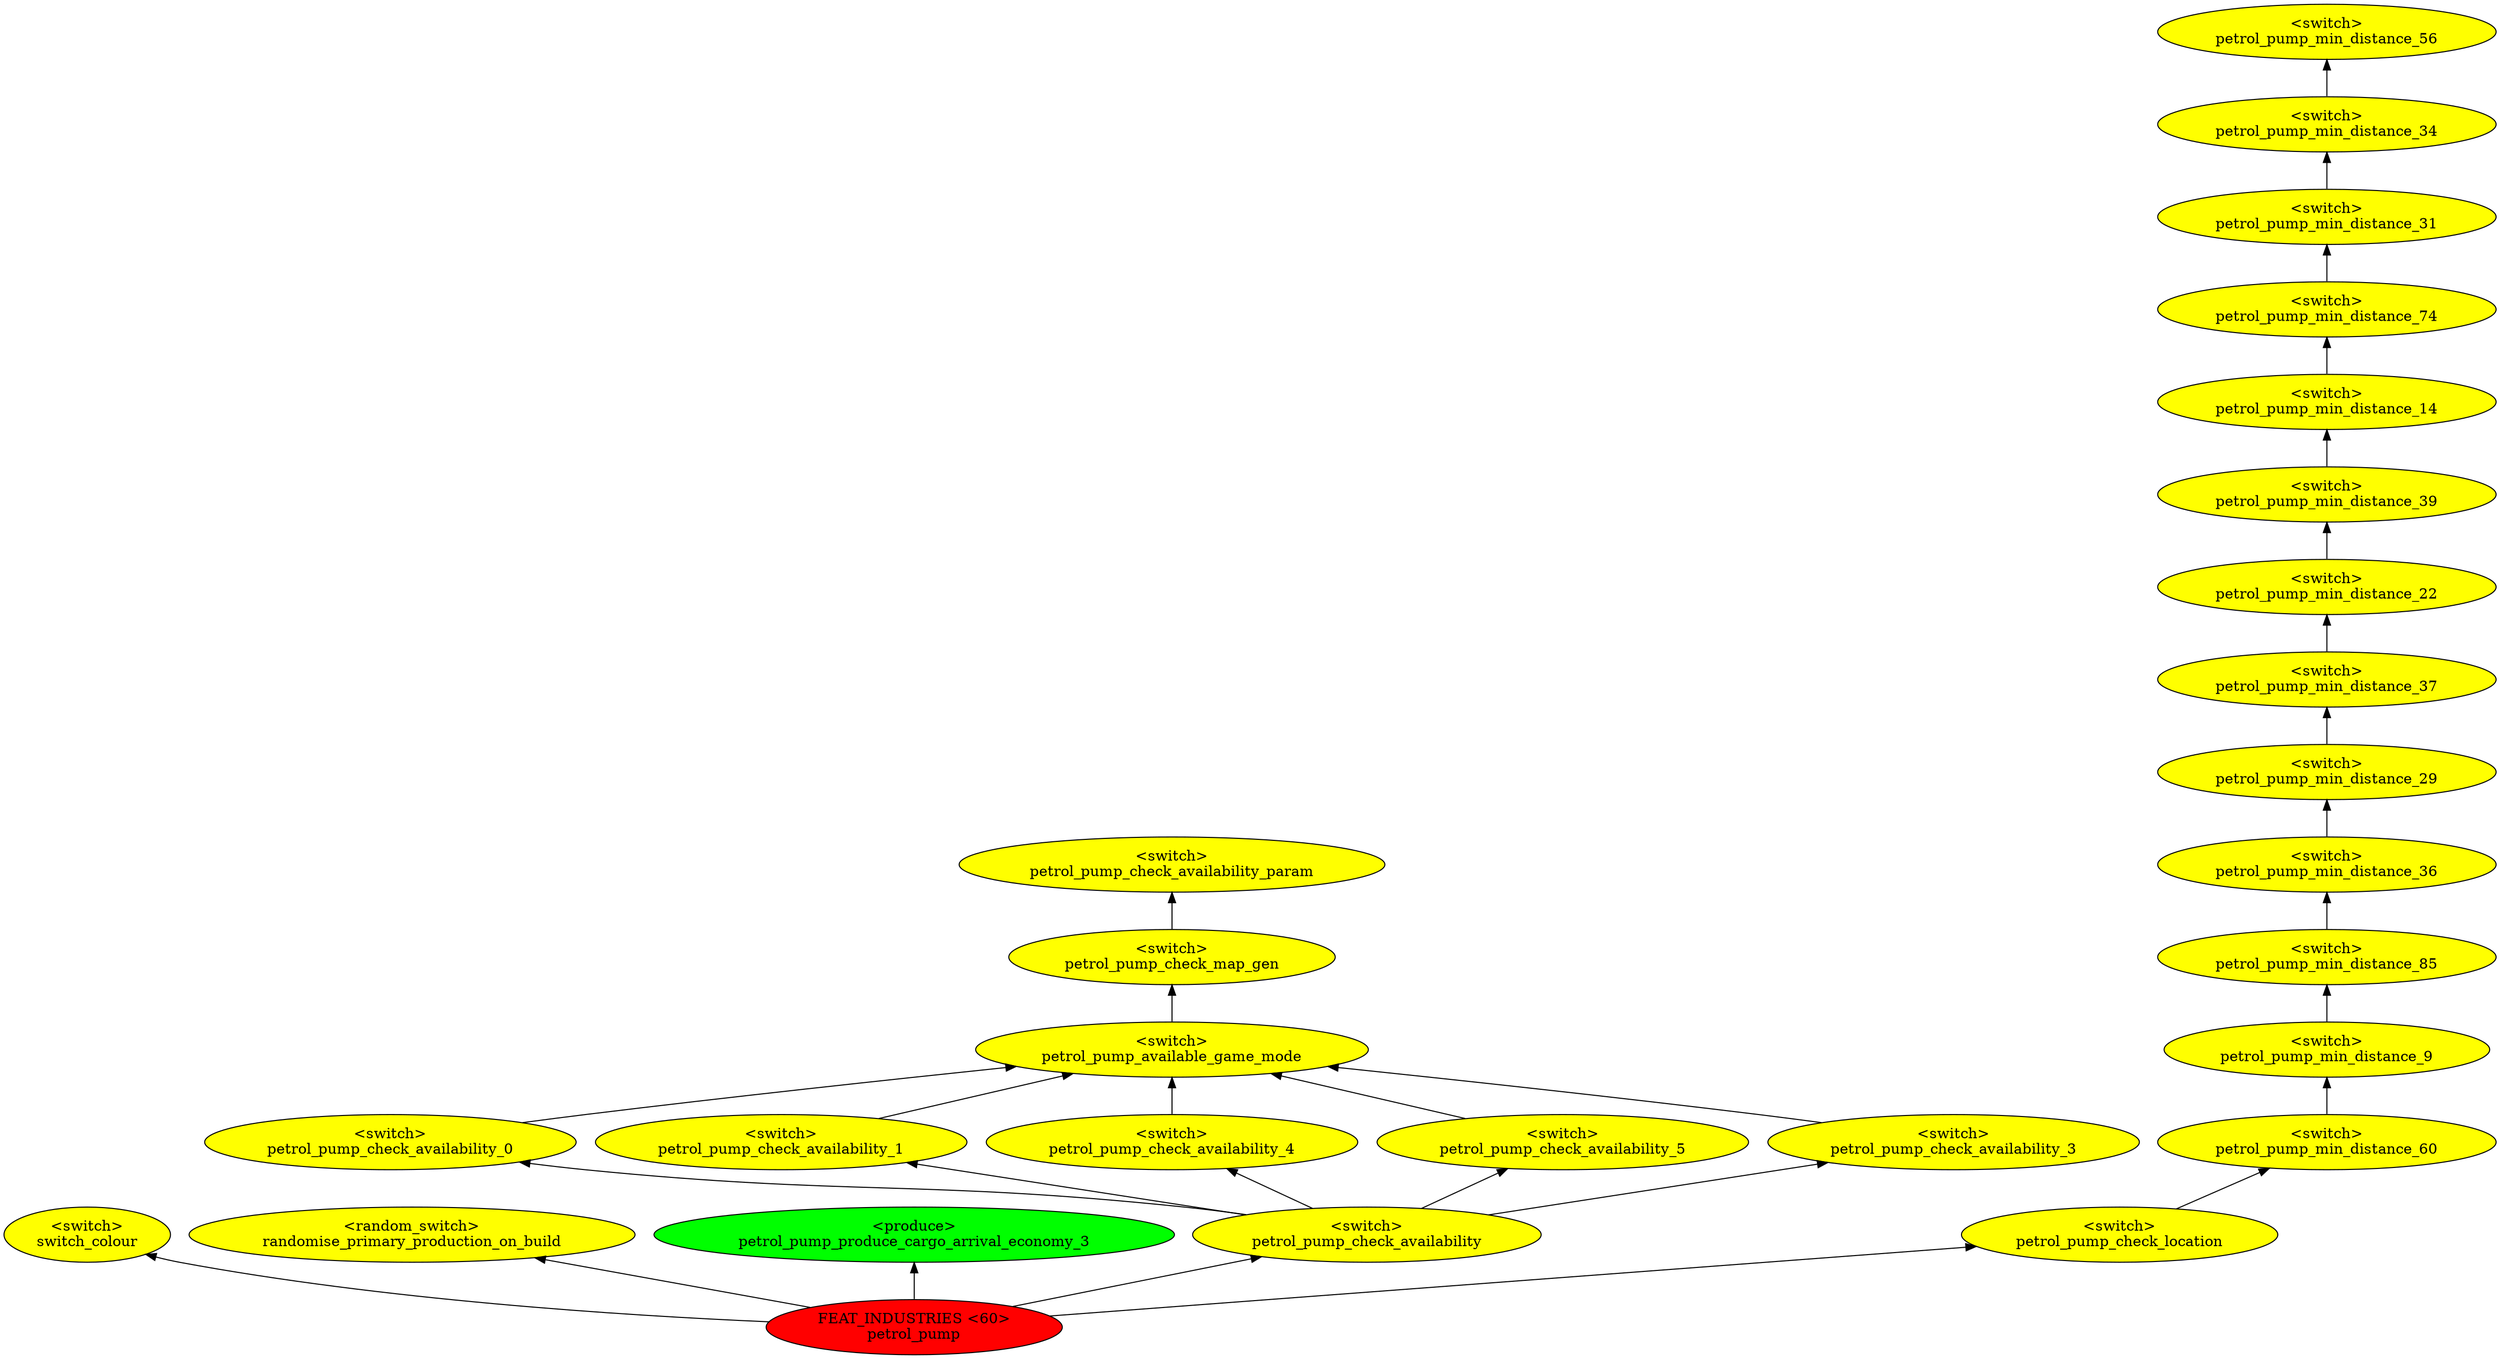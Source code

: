 digraph {
rankdir="BT"
switch_colour [fillcolor=yellow style="filled" label="<switch>\nswitch_colour"]
randomise_primary_production_on_build [fillcolor=yellow style="filled" label="<random_switch>\nrandomise_primary_production_on_build"]
petrol_pump_produce_cargo_arrival_economy_3 [fillcolor=green style="filled" label="<produce>\npetrol_pump_produce_cargo_arrival_economy_3"]
petrol_pump_check_availability_param [fillcolor=yellow style="filled" label="<switch>\npetrol_pump_check_availability_param"]
petrol_pump_check_map_gen [fillcolor=yellow style="filled" label="<switch>\npetrol_pump_check_map_gen"]
petrol_pump_available_game_mode [fillcolor=yellow style="filled" label="<switch>\npetrol_pump_available_game_mode"]
petrol_pump_check_availability_0 [fillcolor=yellow style="filled" label="<switch>\npetrol_pump_check_availability_0"]
petrol_pump_check_availability_1 [fillcolor=yellow style="filled" label="<switch>\npetrol_pump_check_availability_1"]
petrol_pump_check_availability_4 [fillcolor=yellow style="filled" label="<switch>\npetrol_pump_check_availability_4"]
petrol_pump_check_availability_5 [fillcolor=yellow style="filled" label="<switch>\npetrol_pump_check_availability_5"]
petrol_pump_check_availability_3 [fillcolor=yellow style="filled" label="<switch>\npetrol_pump_check_availability_3"]
petrol_pump_check_availability [fillcolor=yellow style="filled" label="<switch>\npetrol_pump_check_availability"]
petrol_pump_min_distance_56 [fillcolor=yellow style="filled" label="<switch>\npetrol_pump_min_distance_56"]
petrol_pump_min_distance_34 [fillcolor=yellow style="filled" label="<switch>\npetrol_pump_min_distance_34"]
petrol_pump_min_distance_31 [fillcolor=yellow style="filled" label="<switch>\npetrol_pump_min_distance_31"]
petrol_pump_min_distance_74 [fillcolor=yellow style="filled" label="<switch>\npetrol_pump_min_distance_74"]
petrol_pump_min_distance_14 [fillcolor=yellow style="filled" label="<switch>\npetrol_pump_min_distance_14"]
petrol_pump_min_distance_39 [fillcolor=yellow style="filled" label="<switch>\npetrol_pump_min_distance_39"]
petrol_pump_min_distance_22 [fillcolor=yellow style="filled" label="<switch>\npetrol_pump_min_distance_22"]
petrol_pump_min_distance_37 [fillcolor=yellow style="filled" label="<switch>\npetrol_pump_min_distance_37"]
petrol_pump_min_distance_29 [fillcolor=yellow style="filled" label="<switch>\npetrol_pump_min_distance_29"]
petrol_pump_min_distance_36 [fillcolor=yellow style="filled" label="<switch>\npetrol_pump_min_distance_36"]
petrol_pump_min_distance_85 [fillcolor=yellow style="filled" label="<switch>\npetrol_pump_min_distance_85"]
petrol_pump_min_distance_9 [fillcolor=yellow style="filled" label="<switch>\npetrol_pump_min_distance_9"]
petrol_pump_min_distance_60 [fillcolor=yellow style="filled" label="<switch>\npetrol_pump_min_distance_60"]
petrol_pump_check_location [fillcolor=yellow style="filled" label="<switch>\npetrol_pump_check_location"]
petrol_pump [fillcolor=red style="filled" label="FEAT_INDUSTRIES <60>\npetrol_pump"]
petrol_pump_min_distance_37->petrol_pump_min_distance_22
petrol_pump->petrol_pump_check_location
petrol_pump_check_availability_3->petrol_pump_available_game_mode
petrol_pump_min_distance_22->petrol_pump_min_distance_39
petrol_pump_check_availability_5->petrol_pump_available_game_mode
petrol_pump_check_availability->petrol_pump_check_availability_3
petrol_pump_available_game_mode->petrol_pump_check_map_gen
petrol_pump_check_availability->petrol_pump_check_availability_4
petrol_pump_check_availability->petrol_pump_check_availability_1
petrol_pump_min_distance_14->petrol_pump_min_distance_74
petrol_pump_check_availability_1->petrol_pump_available_game_mode
petrol_pump_check_availability->petrol_pump_check_availability_0
petrol_pump_min_distance_29->petrol_pump_min_distance_37
petrol_pump_check_map_gen->petrol_pump_check_availability_param
petrol_pump_min_distance_60->petrol_pump_min_distance_9
petrol_pump_min_distance_74->petrol_pump_min_distance_31
petrol_pump_min_distance_39->petrol_pump_min_distance_14
petrol_pump_min_distance_34->petrol_pump_min_distance_56
petrol_pump_check_availability->petrol_pump_check_availability_5
petrol_pump->randomise_primary_production_on_build
petrol_pump_check_availability_0->petrol_pump_available_game_mode
petrol_pump_min_distance_9->petrol_pump_min_distance_85
petrol_pump_min_distance_31->petrol_pump_min_distance_34
petrol_pump->switch_colour
petrol_pump->petrol_pump_produce_cargo_arrival_economy_3
petrol_pump->petrol_pump_check_availability
petrol_pump_check_availability_4->petrol_pump_available_game_mode
petrol_pump_min_distance_85->petrol_pump_min_distance_36
petrol_pump_check_location->petrol_pump_min_distance_60
petrol_pump_min_distance_36->petrol_pump_min_distance_29
}
